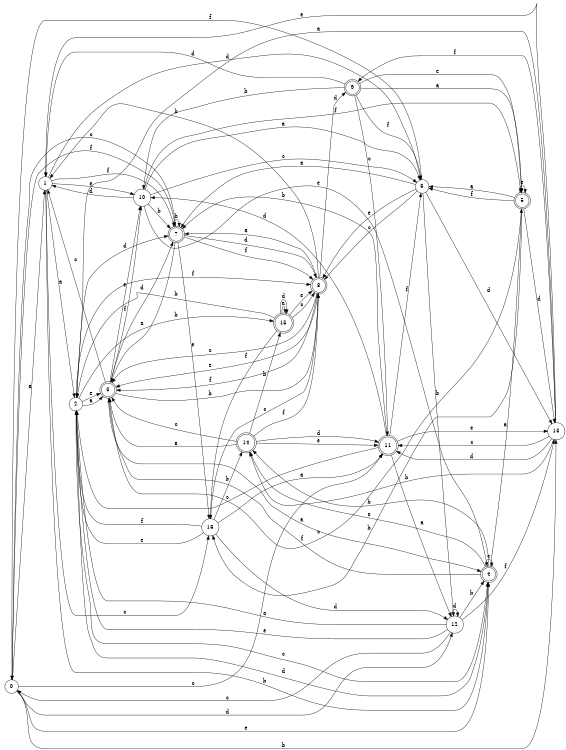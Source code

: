 digraph n14_7 {
__start0 [label="" shape="none"];

rankdir=LR;
size="8,5";

s0 [style="filled", color="black", fillcolor="white" shape="circle", label="0"];
s1 [style="filled", color="black", fillcolor="white" shape="circle", label="1"];
s2 [style="filled", color="black", fillcolor="white" shape="circle", label="2"];
s3 [style="rounded,filled", color="black", fillcolor="white" shape="doublecircle", label="3"];
s4 [style="rounded,filled", color="black", fillcolor="white" shape="doublecircle", label="4"];
s5 [style="rounded,filled", color="black", fillcolor="white" shape="doublecircle", label="5"];
s6 [style="filled", color="black", fillcolor="white" shape="circle", label="6"];
s7 [style="rounded,filled", color="black", fillcolor="white" shape="doublecircle", label="7"];
s8 [style="rounded,filled", color="black", fillcolor="white" shape="doublecircle", label="8"];
s9 [style="rounded,filled", color="black", fillcolor="white" shape="doublecircle", label="9"];
s10 [style="filled", color="black", fillcolor="white" shape="circle", label="10"];
s11 [style="rounded,filled", color="black", fillcolor="white" shape="doublecircle", label="11"];
s12 [style="filled", color="black", fillcolor="white" shape="circle", label="12"];
s13 [style="filled", color="black", fillcolor="white" shape="circle", label="13"];
s14 [style="rounded,filled", color="black", fillcolor="white" shape="doublecircle", label="14"];
s15 [style="rounded,filled", color="black", fillcolor="white" shape="doublecircle", label="15"];
s16 [style="filled", color="black", fillcolor="white" shape="circle", label="16"];
s0 -> s1 [label="a"];
s0 -> s13 [label="b"];
s0 -> s11 [label="c"];
s0 -> s12 [label="d"];
s0 -> s4 [label="e"];
s0 -> s7 [label="f"];
s1 -> s2 [label="a"];
s1 -> s4 [label="b"];
s1 -> s16 [label="c"];
s1 -> s6 [label="d"];
s1 -> s10 [label="e"];
s1 -> s7 [label="f"];
s2 -> s3 [label="a"];
s2 -> s15 [label="b"];
s2 -> s4 [label="c"];
s2 -> s7 [label="d"];
s2 -> s3 [label="e"];
s2 -> s8 [label="f"];
s3 -> s4 [label="a"];
s3 -> s8 [label="b"];
s3 -> s1 [label="c"];
s3 -> s7 [label="d"];
s3 -> s10 [label="e"];
s3 -> s10 [label="f"];
s4 -> s5 [label="a"];
s4 -> s14 [label="b"];
s4 -> s4 [label="c"];
s4 -> s2 [label="d"];
s4 -> s14 [label="e"];
s4 -> s3 [label="f"];
s5 -> s6 [label="a"];
s5 -> s16 [label="b"];
s5 -> s3 [label="c"];
s5 -> s13 [label="d"];
s5 -> s5 [label="e"];
s5 -> s6 [label="f"];
s6 -> s7 [label="a"];
s6 -> s12 [label="b"];
s6 -> s8 [label="c"];
s6 -> s13 [label="d"];
s6 -> s8 [label="e"];
s6 -> s0 [label="f"];
s7 -> s3 [label="a"];
s7 -> s7 [label="b"];
s7 -> s0 [label="c"];
s7 -> s8 [label="d"];
s7 -> s16 [label="e"];
s7 -> s8 [label="f"];
s8 -> s7 [label="a"];
s8 -> s1 [label="b"];
s8 -> s3 [label="c"];
s8 -> s9 [label="d"];
s8 -> s3 [label="e"];
s8 -> s3 [label="f"];
s9 -> s5 [label="a"];
s9 -> s10 [label="b"];
s9 -> s11 [label="c"];
s9 -> s1 [label="d"];
s9 -> s5 [label="e"];
s9 -> s6 [label="f"];
s10 -> s6 [label="a"];
s10 -> s7 [label="b"];
s10 -> s6 [label="c"];
s10 -> s1 [label="d"];
s10 -> s4 [label="e"];
s10 -> s5 [label="f"];
s11 -> s12 [label="a"];
s11 -> s7 [label="b"];
s11 -> s2 [label="c"];
s11 -> s10 [label="d"];
s11 -> s13 [label="e"];
s11 -> s6 [label="f"];
s12 -> s2 [label="a"];
s12 -> s4 [label="b"];
s12 -> s0 [label="c"];
s12 -> s12 [label="d"];
s12 -> s2 [label="e"];
s12 -> s13 [label="f"];
s13 -> s2 [label="a"];
s13 -> s14 [label="b"];
s13 -> s11 [label="c"];
s13 -> s11 [label="d"];
s13 -> s1 [label="e"];
s13 -> s9 [label="f"];
s14 -> s3 [label="a"];
s14 -> s15 [label="b"];
s14 -> s3 [label="c"];
s14 -> s11 [label="d"];
s14 -> s11 [label="e"];
s14 -> s8 [label="f"];
s15 -> s15 [label="a"];
s15 -> s2 [label="b"];
s15 -> s8 [label="c"];
s15 -> s15 [label="d"];
s15 -> s8 [label="e"];
s15 -> s16 [label="f"];
s16 -> s11 [label="a"];
s16 -> s14 [label="b"];
s16 -> s8 [label="c"];
s16 -> s12 [label="d"];
s16 -> s2 [label="e"];
s16 -> s2 [label="f"];

}